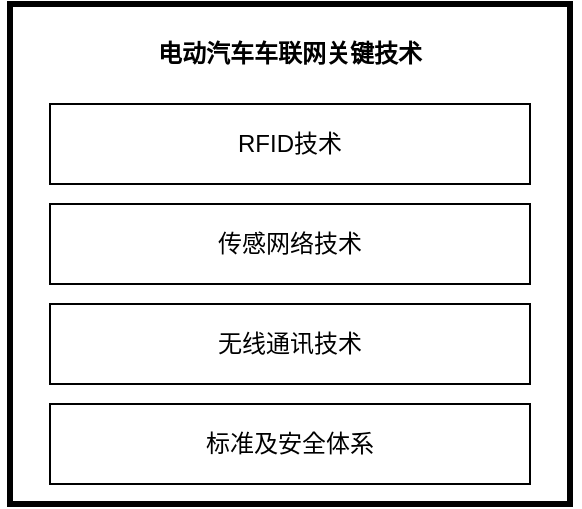 <mxfile version="21.3.2" type="github">
  <diagram name="第 1 页" id="hVu2z8mpdHJjlXj4GvR-">
    <mxGraphModel dx="1434" dy="764" grid="1" gridSize="10" guides="1" tooltips="1" connect="1" arrows="1" fold="1" page="1" pageScale="1" pageWidth="827" pageHeight="1169" math="0" shadow="0">
      <root>
        <mxCell id="0" />
        <mxCell id="1" parent="0" />
        <mxCell id="TOUn0AKEe__treHXRNEl-1" value="" style="rounded=0;whiteSpace=wrap;html=1;fillColor=none;strokeWidth=3;" vertex="1" parent="1">
          <mxGeometry x="260" y="270" width="280" height="250" as="geometry" />
        </mxCell>
        <mxCell id="TOUn0AKEe__treHXRNEl-3" value="RFID技术" style="rounded=0;whiteSpace=wrap;html=1;fillColor=none;" vertex="1" parent="1">
          <mxGeometry x="280" y="320" width="240" height="40" as="geometry" />
        </mxCell>
        <mxCell id="TOUn0AKEe__treHXRNEl-4" value="传感网络技术" style="rounded=0;whiteSpace=wrap;html=1;fillColor=none;" vertex="1" parent="1">
          <mxGeometry x="280" y="370" width="240" height="40" as="geometry" />
        </mxCell>
        <mxCell id="TOUn0AKEe__treHXRNEl-5" value="无线通讯技术" style="rounded=0;whiteSpace=wrap;html=1;fillColor=none;" vertex="1" parent="1">
          <mxGeometry x="280" y="420" width="240" height="40" as="geometry" />
        </mxCell>
        <mxCell id="TOUn0AKEe__treHXRNEl-6" value="标准及安全体系" style="rounded=0;whiteSpace=wrap;html=1;fillColor=none;" vertex="1" parent="1">
          <mxGeometry x="280" y="470" width="240" height="40" as="geometry" />
        </mxCell>
        <mxCell id="TOUn0AKEe__treHXRNEl-7" value="电动汽车车联网关键技术" style="text;html=1;strokeColor=none;fillColor=none;align=center;verticalAlign=middle;whiteSpace=wrap;rounded=0;fontStyle=1" vertex="1" parent="1">
          <mxGeometry x="255" y="280" width="290" height="30" as="geometry" />
        </mxCell>
      </root>
    </mxGraphModel>
  </diagram>
</mxfile>
